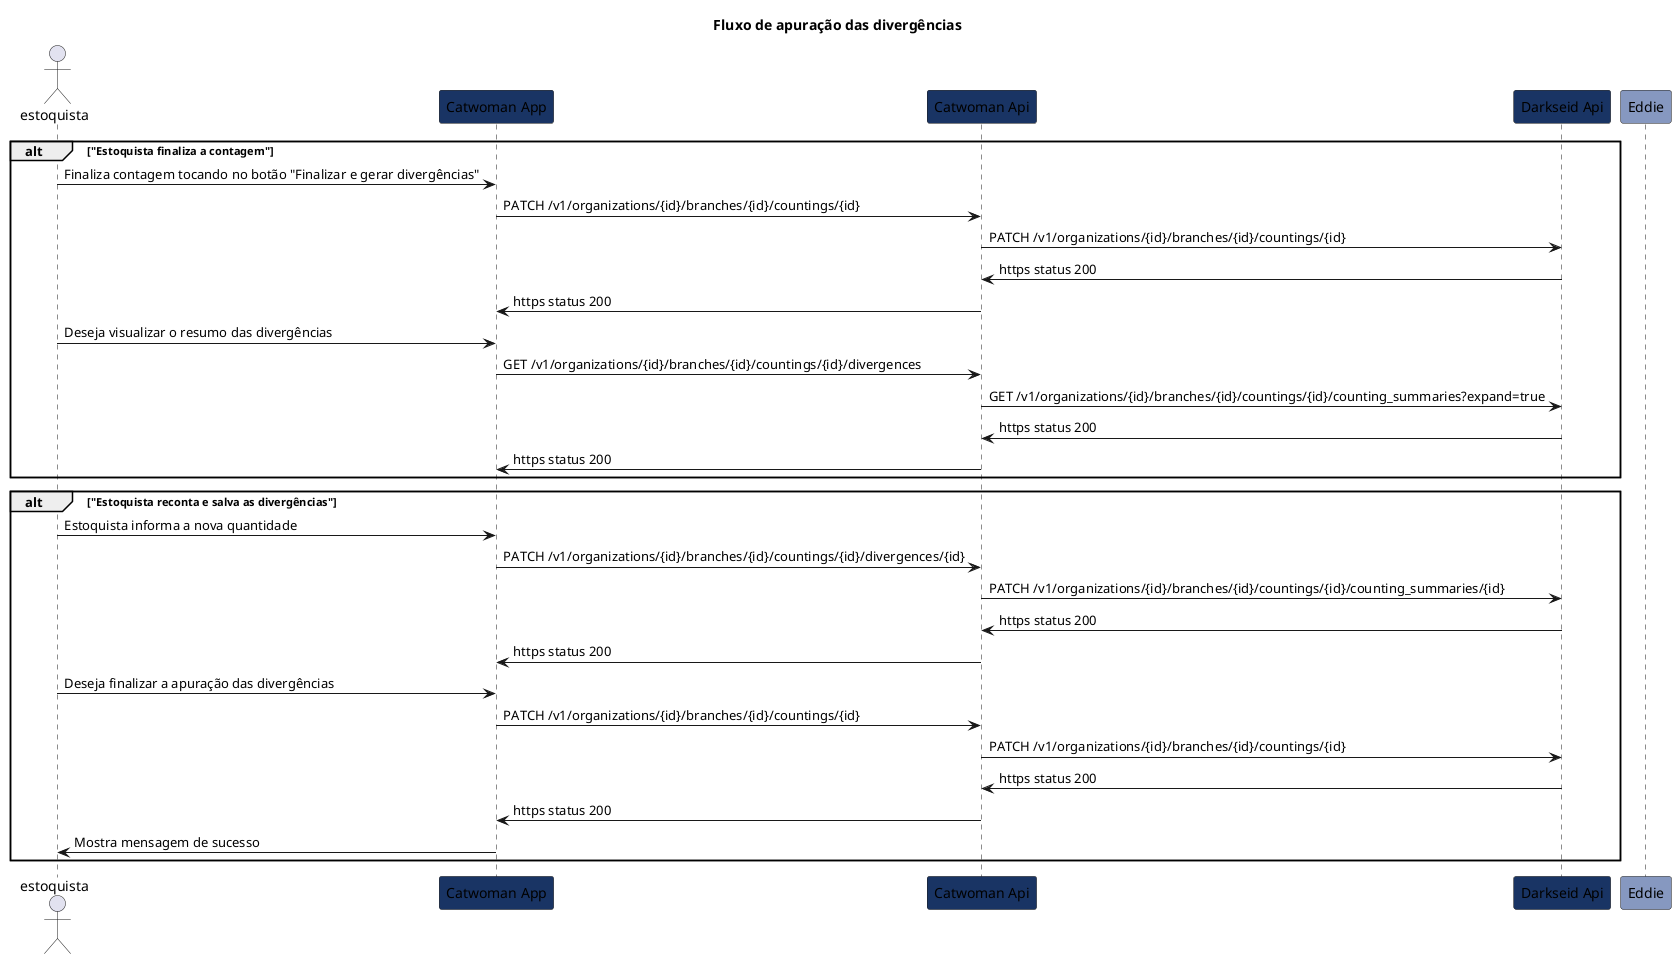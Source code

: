 @startuml Fluxo de apuração das divergências
title Fluxo de apuração das divergências

  actor "estoquista"
  participant "Catwoman App" #193464  
  participant "Catwoman Api" #193464
  participant "Darkseid Api" #193464  
  participant "Eddie" #8698C0

  alt "Estoquista finaliza a contagem"
    "estoquista" -> "Catwoman App": Finaliza contagem tocando no botão "Finalizar e gerar divergências"
    "Catwoman App" -> "Catwoman Api": PATCH /v1/organizations/{id}/branches/{id}/countings/{id}
    "Catwoman Api" -> "Darkseid Api": PATCH /v1/organizations/{id}/branches/{id}/countings/{id}
    "Darkseid Api" -> "Catwoman Api": https status 200
    "Catwoman Api" -> "Catwoman App": https status 200
    "estoquista" -> "Catwoman App": Deseja visualizar o resumo das divergências
    "Catwoman App" -> "Catwoman Api": GET /v1/organizations/{id}/branches/{id}/countings/{id}/divergences
    "Catwoman Api" -> "Darkseid Api": GET /v1/organizations/{id}/branches/{id}/countings/{id}/counting_summaries?expand=true
    "Darkseid Api" -> "Catwoman Api": https status 200
    "Catwoman Api" -> "Catwoman App": https status 200
  end

  alt "Estoquista reconta e salva as divergências"
    "estoquista" -> "Catwoman App": Estoquista informa a nova quantidade
    "Catwoman App" -> "Catwoman Api": PATCH /v1/organizations/{id}/branches/{id}/countings/{id}/divergences/{id}
    "Catwoman Api" -> "Darkseid Api": PATCH /v1/organizations/{id}/branches/{id}/countings/{id}/counting_summaries/{id}
    "Darkseid Api" -> "Catwoman Api": https status 200
    "Catwoman Api" -> "Catwoman App": https status 200
    "estoquista" -> "Catwoman App": Deseja finalizar a apuração das divergências
    "Catwoman App" -> "Catwoman Api": PATCH /v1/organizations/{id}/branches/{id}/countings/{id}
    "Catwoman Api" -> "Darkseid Api": PATCH /v1/organizations/{id}/branches/{id}/countings/{id}
    "Darkseid Api" -> "Catwoman Api": https status 200
    "Catwoman Api" -> "Catwoman App": https status 200
    "Catwoman App" -> "estoquista": Mostra mensagem de sucesso
  end
@enduml